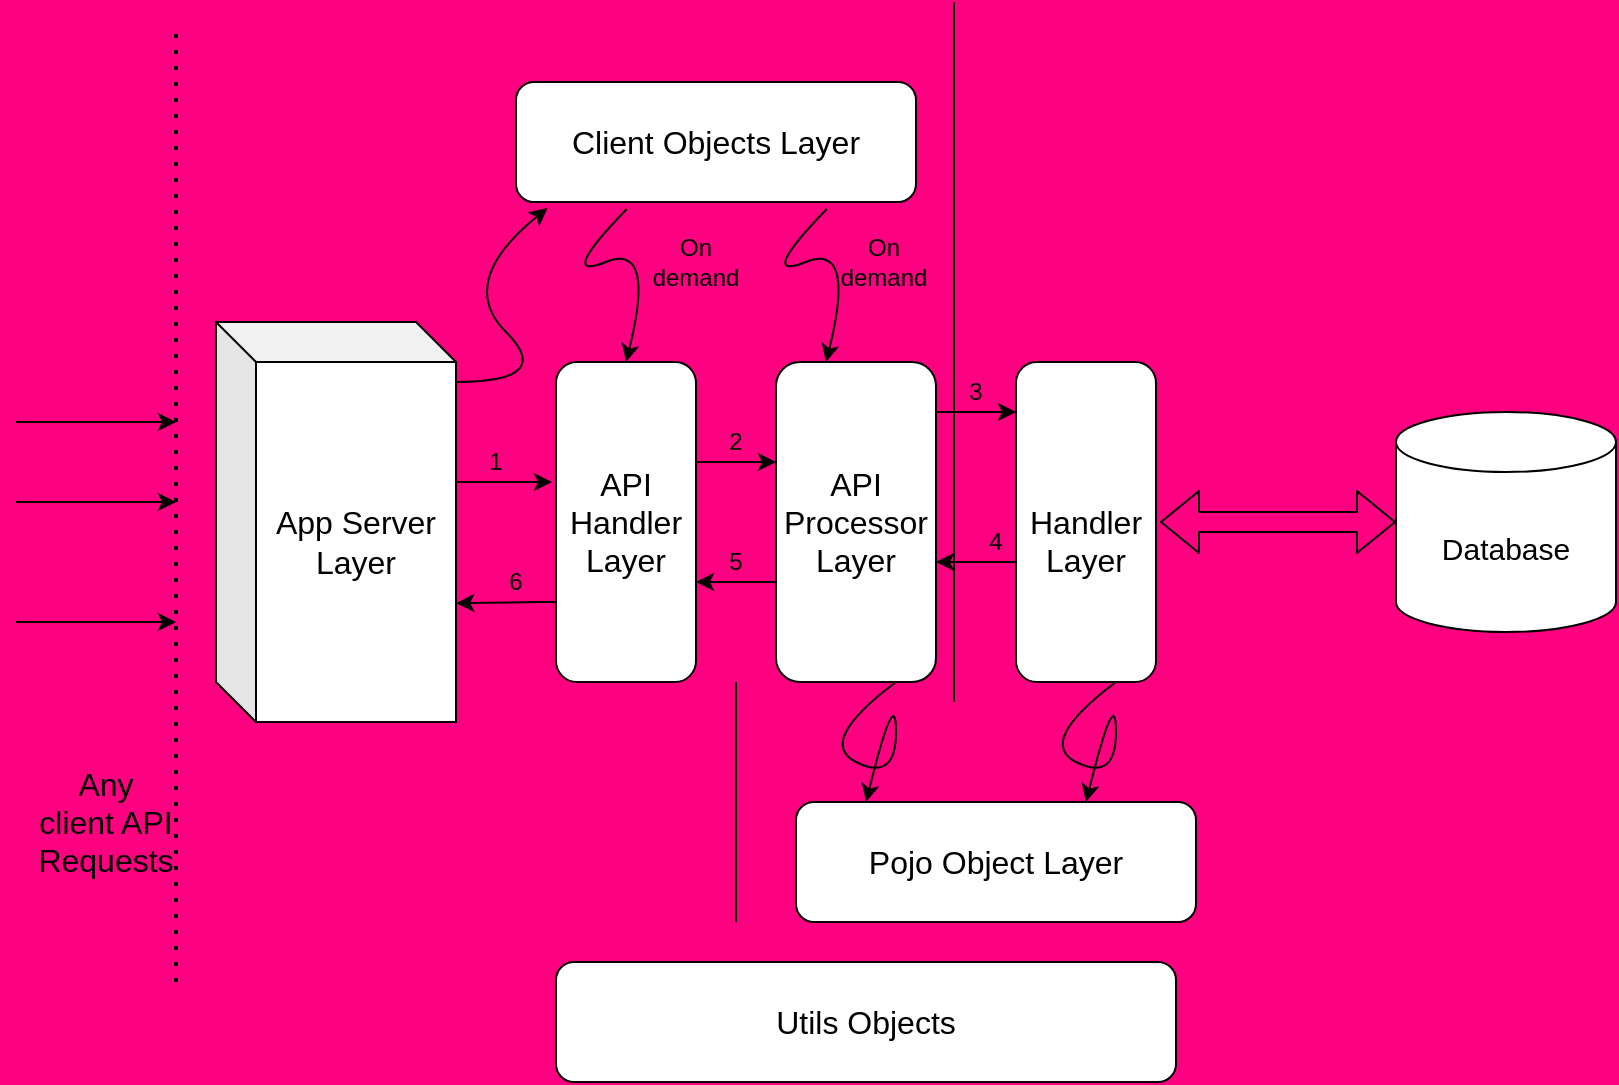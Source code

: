 <mxfile version="14.2.4" type="embed">
    <diagram id="Zuk4gOXQ1GIU5dTTCNar" name="Page-1">
        <mxGraphModel dx="1720" dy="501" grid="1" gridSize="10" guides="1" tooltips="1" connect="1" arrows="1" fold="1" page="1" pageScale="1" pageWidth="827" pageHeight="1169" background="#FF0080" math="0" shadow="0">
            <root>
                <mxCell id="0"/>
                <mxCell id="1" style="" parent="0"/>
                <mxCell id="2" value="&lt;font style=&quot;font-size: 16px&quot;&gt;App Server Layer&lt;/font&gt;" style="shape=cube;whiteSpace=wrap;html=1;boundedLbl=1;backgroundOutline=1;darkOpacity=0.05;darkOpacity2=0.1;" parent="1" vertex="1">
                    <mxGeometry x="100" y="190" width="120" height="200" as="geometry"/>
                </mxCell>
                <mxCell id="3" value="" style="endArrow=none;dashed=1;html=1;dashPattern=1 3;strokeWidth=2;" parent="1" edge="1">
                    <mxGeometry width="50" height="50" relative="1" as="geometry">
                        <mxPoint x="80" y="520" as="sourcePoint"/>
                        <mxPoint x="80" y="40" as="targetPoint"/>
                        <Array as="points"/>
                    </mxGeometry>
                </mxCell>
                <mxCell id="4" value="" style="endArrow=classic;html=1;" parent="1" edge="1">
                    <mxGeometry width="50" height="50" relative="1" as="geometry">
                        <mxPoint y="240" as="sourcePoint"/>
                        <mxPoint x="80" y="240" as="targetPoint"/>
                        <Array as="points">
                            <mxPoint x="40" y="240"/>
                        </Array>
                    </mxGeometry>
                </mxCell>
                <mxCell id="5" value="" style="endArrow=classic;html=1;" parent="1" edge="1">
                    <mxGeometry width="50" height="50" relative="1" as="geometry">
                        <mxPoint y="280" as="sourcePoint"/>
                        <mxPoint x="80" y="280" as="targetPoint"/>
                        <Array as="points">
                            <mxPoint x="40" y="280"/>
                        </Array>
                    </mxGeometry>
                </mxCell>
                <mxCell id="6" value="" style="endArrow=classic;html=1;" parent="1" edge="1">
                    <mxGeometry width="50" height="50" relative="1" as="geometry">
                        <mxPoint y="340" as="sourcePoint"/>
                        <mxPoint x="80" y="340" as="targetPoint"/>
                        <Array as="points">
                            <mxPoint x="40" y="340"/>
                        </Array>
                    </mxGeometry>
                </mxCell>
                <mxCell id="7" value="&lt;font style=&quot;font-size: 16px&quot;&gt;Any client API Requests&lt;/font&gt;" style="text;html=1;strokeColor=none;fillColor=none;align=center;verticalAlign=middle;whiteSpace=wrap;rounded=0;" parent="1" vertex="1">
                    <mxGeometry x="10" y="390" width="70" height="100" as="geometry"/>
                </mxCell>
                <mxCell id="8" value="&lt;font style=&quot;font-size: 16px&quot;&gt;Client Objects Layer&lt;/font&gt;" style="rounded=1;whiteSpace=wrap;html=1;" parent="1" vertex="1">
                    <mxGeometry x="250" y="70" width="200" height="60" as="geometry"/>
                </mxCell>
                <mxCell id="9" value="&lt;font style=&quot;font-size: 16px&quot;&gt;API &lt;br&gt;Handler&lt;br&gt;Layer&lt;br&gt;&lt;/font&gt;" style="rounded=1;whiteSpace=wrap;html=1;" parent="1" vertex="1">
                    <mxGeometry x="270" y="210" width="70" height="160" as="geometry"/>
                </mxCell>
                <mxCell id="10" value="&lt;font style=&quot;font-size: 16px&quot;&gt;API &lt;br&gt;Processor&lt;br&gt;Layer&lt;br&gt;&lt;/font&gt;" style="rounded=1;whiteSpace=wrap;html=1;" parent="1" vertex="1">
                    <mxGeometry x="380" y="210" width="80" height="160" as="geometry"/>
                </mxCell>
                <mxCell id="24" value="" style="edgeStyle=orthogonalEdgeStyle;rounded=0;orthogonalLoop=1;jettySize=auto;html=1;" parent="1" source="11" target="10" edge="1">
                    <mxGeometry relative="1" as="geometry">
                        <Array as="points">
                            <mxPoint x="490" y="310"/>
                            <mxPoint x="490" y="310"/>
                        </Array>
                    </mxGeometry>
                </mxCell>
                <mxCell id="11" value="&lt;font style=&quot;font-size: 16px&quot;&gt;&lt;br&gt;Handler&lt;br&gt;Layer&lt;br&gt;&lt;/font&gt;" style="rounded=1;whiteSpace=wrap;html=1;" parent="1" vertex="1">
                    <mxGeometry x="500" y="210" width="70" height="160" as="geometry"/>
                </mxCell>
                <mxCell id="12" value="" style="endArrow=none;html=1;" parent="1" edge="1">
                    <mxGeometry width="50" height="50" relative="1" as="geometry">
                        <mxPoint x="469" y="380" as="sourcePoint"/>
                        <mxPoint x="469" y="30" as="targetPoint"/>
                    </mxGeometry>
                </mxCell>
                <mxCell id="13" value="&lt;font style=&quot;font-size: 16px&quot;&gt;Pojo Object Layer&lt;/font&gt;" style="rounded=1;whiteSpace=wrap;html=1;" parent="1" vertex="1">
                    <mxGeometry x="390" y="430" width="200" height="60" as="geometry"/>
                </mxCell>
                <mxCell id="14" value="" style="endArrow=none;html=1;" parent="1" edge="1">
                    <mxGeometry width="50" height="50" relative="1" as="geometry">
                        <mxPoint x="360" y="490" as="sourcePoint"/>
                        <mxPoint x="360" y="370" as="targetPoint"/>
                    </mxGeometry>
                </mxCell>
                <mxCell id="15" value="&lt;font style=&quot;font-size: 15px&quot;&gt;Database&lt;/font&gt;" style="shape=cylinder3;whiteSpace=wrap;html=1;boundedLbl=1;backgroundOutline=1;size=15;" parent="1" vertex="1">
                    <mxGeometry x="690" y="235" width="110" height="110" as="geometry"/>
                </mxCell>
                <mxCell id="16" value="" style="shape=flexArrow;endArrow=classic;startArrow=classic;html=1;entryX=0;entryY=0.5;entryDx=0;entryDy=0;entryPerimeter=0;" parent="1" target="15" edge="1">
                    <mxGeometry width="50" height="50" relative="1" as="geometry">
                        <mxPoint x="572" y="290" as="sourcePoint"/>
                        <mxPoint x="650" y="270" as="targetPoint"/>
                    </mxGeometry>
                </mxCell>
                <mxCell id="17" value="&lt;font style=&quot;font-size: 16px&quot;&gt;Utils Objects&lt;/font&gt;" style="rounded=1;whiteSpace=wrap;html=1;" parent="1" vertex="1">
                    <mxGeometry x="270" y="510" width="310" height="60" as="geometry"/>
                </mxCell>
                <mxCell id="18" value="" style="endArrow=classic;html=1;entryX=-0.029;entryY=0.375;entryDx=0;entryDy=0;entryPerimeter=0;" parent="1" target="9" edge="1">
                    <mxGeometry width="50" height="50" relative="1" as="geometry">
                        <mxPoint x="220" y="270" as="sourcePoint"/>
                        <mxPoint x="270" y="220" as="targetPoint"/>
                    </mxGeometry>
                </mxCell>
                <mxCell id="19" value="" style="endArrow=classic;html=1;" parent="1" edge="1">
                    <mxGeometry width="50" height="50" relative="1" as="geometry">
                        <mxPoint x="340" y="260" as="sourcePoint"/>
                        <mxPoint x="380" y="260" as="targetPoint"/>
                    </mxGeometry>
                </mxCell>
                <mxCell id="20" value="" style="endArrow=classic;html=1;" parent="1" edge="1">
                    <mxGeometry width="50" height="50" relative="1" as="geometry">
                        <mxPoint x="460" y="235" as="sourcePoint"/>
                        <mxPoint x="500" y="235" as="targetPoint"/>
                    </mxGeometry>
                </mxCell>
                <mxCell id="21" value="1" style="text;html=1;strokeColor=none;fillColor=none;align=center;verticalAlign=middle;whiteSpace=wrap;rounded=0;" parent="1" vertex="1">
                    <mxGeometry x="220" y="250" width="40" height="20" as="geometry"/>
                </mxCell>
                <mxCell id="22" value="2" style="text;html=1;strokeColor=none;fillColor=none;align=center;verticalAlign=middle;whiteSpace=wrap;rounded=0;" parent="1" vertex="1">
                    <mxGeometry x="340" y="240" width="40" height="20" as="geometry"/>
                </mxCell>
                <mxCell id="23" value="3" style="text;html=1;strokeColor=none;fillColor=none;align=center;verticalAlign=middle;whiteSpace=wrap;rounded=0;" parent="1" vertex="1">
                    <mxGeometry x="460" y="215" width="40" height="20" as="geometry"/>
                </mxCell>
                <mxCell id="25" value="4" style="text;html=1;strokeColor=none;fillColor=none;align=center;verticalAlign=middle;whiteSpace=wrap;rounded=0;" parent="1" vertex="1">
                    <mxGeometry x="470" y="290" width="40" height="20" as="geometry"/>
                </mxCell>
                <mxCell id="26" value="" style="edgeStyle=orthogonalEdgeStyle;rounded=0;orthogonalLoop=1;jettySize=auto;html=1;" parent="1" edge="1">
                    <mxGeometry relative="1" as="geometry">
                        <mxPoint x="380" y="320" as="sourcePoint"/>
                        <mxPoint x="340" y="320" as="targetPoint"/>
                        <Array as="points">
                            <mxPoint x="370" y="320"/>
                            <mxPoint x="370" y="320"/>
                        </Array>
                    </mxGeometry>
                </mxCell>
                <mxCell id="27" value="" style="edgeStyle=orthogonalEdgeStyle;rounded=0;orthogonalLoop=1;jettySize=auto;html=1;entryX=1.001;entryY=0.703;entryDx=0;entryDy=0;entryPerimeter=0;" parent="1" target="2" edge="1">
                    <mxGeometry relative="1" as="geometry">
                        <mxPoint x="270" y="330" as="sourcePoint"/>
                        <mxPoint x="230" y="330" as="targetPoint"/>
                        <Array as="points">
                            <mxPoint x="260" y="330"/>
                        </Array>
                    </mxGeometry>
                </mxCell>
                <mxCell id="28" value="5" style="text;html=1;strokeColor=none;fillColor=none;align=center;verticalAlign=middle;whiteSpace=wrap;rounded=0;" parent="1" vertex="1">
                    <mxGeometry x="340" y="300" width="40" height="20" as="geometry"/>
                </mxCell>
                <mxCell id="29" value="6" style="text;html=1;strokeColor=none;fillColor=none;align=center;verticalAlign=middle;whiteSpace=wrap;rounded=0;" parent="1" vertex="1">
                    <mxGeometry x="230" y="310" width="40" height="20" as="geometry"/>
                </mxCell>
                <mxCell id="30" value="" style="curved=1;endArrow=classic;html=1;entryX=0.079;entryY=1.05;entryDx=0;entryDy=0;entryPerimeter=0;" parent="1" target="8" edge="1">
                    <mxGeometry width="50" height="50" relative="1" as="geometry">
                        <mxPoint x="220" y="220" as="sourcePoint"/>
                        <mxPoint x="270" y="170" as="targetPoint"/>
                        <Array as="points">
                            <mxPoint x="270" y="220"/>
                            <mxPoint x="220" y="170"/>
                        </Array>
                    </mxGeometry>
                </mxCell>
                <mxCell id="31" value="" style="curved=1;endArrow=classic;html=1;exitX=0.277;exitY=1.058;exitDx=0;exitDy=0;exitPerimeter=0;entryX=0.5;entryY=0;entryDx=0;entryDy=0;" parent="1" source="8" target="9" edge="1">
                    <mxGeometry width="50" height="50" relative="1" as="geometry">
                        <mxPoint x="300" y="190" as="sourcePoint"/>
                        <mxPoint x="305" y="200" as="targetPoint"/>
                        <Array as="points">
                            <mxPoint x="270" y="170"/>
                            <mxPoint x="320" y="150"/>
                        </Array>
                    </mxGeometry>
                </mxCell>
                <mxCell id="32" value="" style="curved=1;endArrow=classic;html=1;exitX=0.277;exitY=1.058;exitDx=0;exitDy=0;exitPerimeter=0;entryX=0.5;entryY=0;entryDx=0;entryDy=0;" parent="1" edge="1">
                    <mxGeometry width="50" height="50" relative="1" as="geometry">
                        <mxPoint x="405.4" y="133.48" as="sourcePoint"/>
                        <mxPoint x="405" y="210" as="targetPoint"/>
                        <Array as="points">
                            <mxPoint x="370" y="170"/>
                            <mxPoint x="420" y="150"/>
                        </Array>
                    </mxGeometry>
                </mxCell>
                <mxCell id="33" value="On demand" style="text;html=1;strokeColor=none;fillColor=none;align=center;verticalAlign=middle;whiteSpace=wrap;rounded=0;" parent="1" vertex="1">
                    <mxGeometry x="414" y="150" width="40" height="20" as="geometry"/>
                </mxCell>
                <mxCell id="35" value="On demand" style="text;html=1;strokeColor=none;fillColor=none;align=center;verticalAlign=middle;whiteSpace=wrap;rounded=0;" parent="1" vertex="1">
                    <mxGeometry x="320" y="150" width="40" height="20" as="geometry"/>
                </mxCell>
                <mxCell id="37" value="" style="curved=1;endArrow=classic;html=1;entryX=0.5;entryY=0;entryDx=0;entryDy=0;" parent="1" edge="1">
                    <mxGeometry width="50" height="50" relative="1" as="geometry">
                        <mxPoint x="550" y="370" as="sourcePoint"/>
                        <mxPoint x="535" y="430" as="targetPoint"/>
                        <Array as="points">
                            <mxPoint x="510" y="400"/>
                            <mxPoint x="550" y="420"/>
                            <mxPoint x="550" y="370"/>
                        </Array>
                    </mxGeometry>
                </mxCell>
                <mxCell id="38" value="" style="curved=1;endArrow=classic;html=1;entryX=0.5;entryY=0;entryDx=0;entryDy=0;" parent="1" edge="1">
                    <mxGeometry width="50" height="50" relative="1" as="geometry">
                        <mxPoint x="440.0" y="370" as="sourcePoint"/>
                        <mxPoint x="425.0" y="430" as="targetPoint"/>
                        <Array as="points">
                            <mxPoint x="400" y="400"/>
                            <mxPoint x="440" y="420"/>
                            <mxPoint x="440" y="370"/>
                        </Array>
                    </mxGeometry>
                </mxCell>
                <mxCell id="39" value="Untitled Layer" parent="0"/>
            </root>
        </mxGraphModel>
    </diagram>
</mxfile>